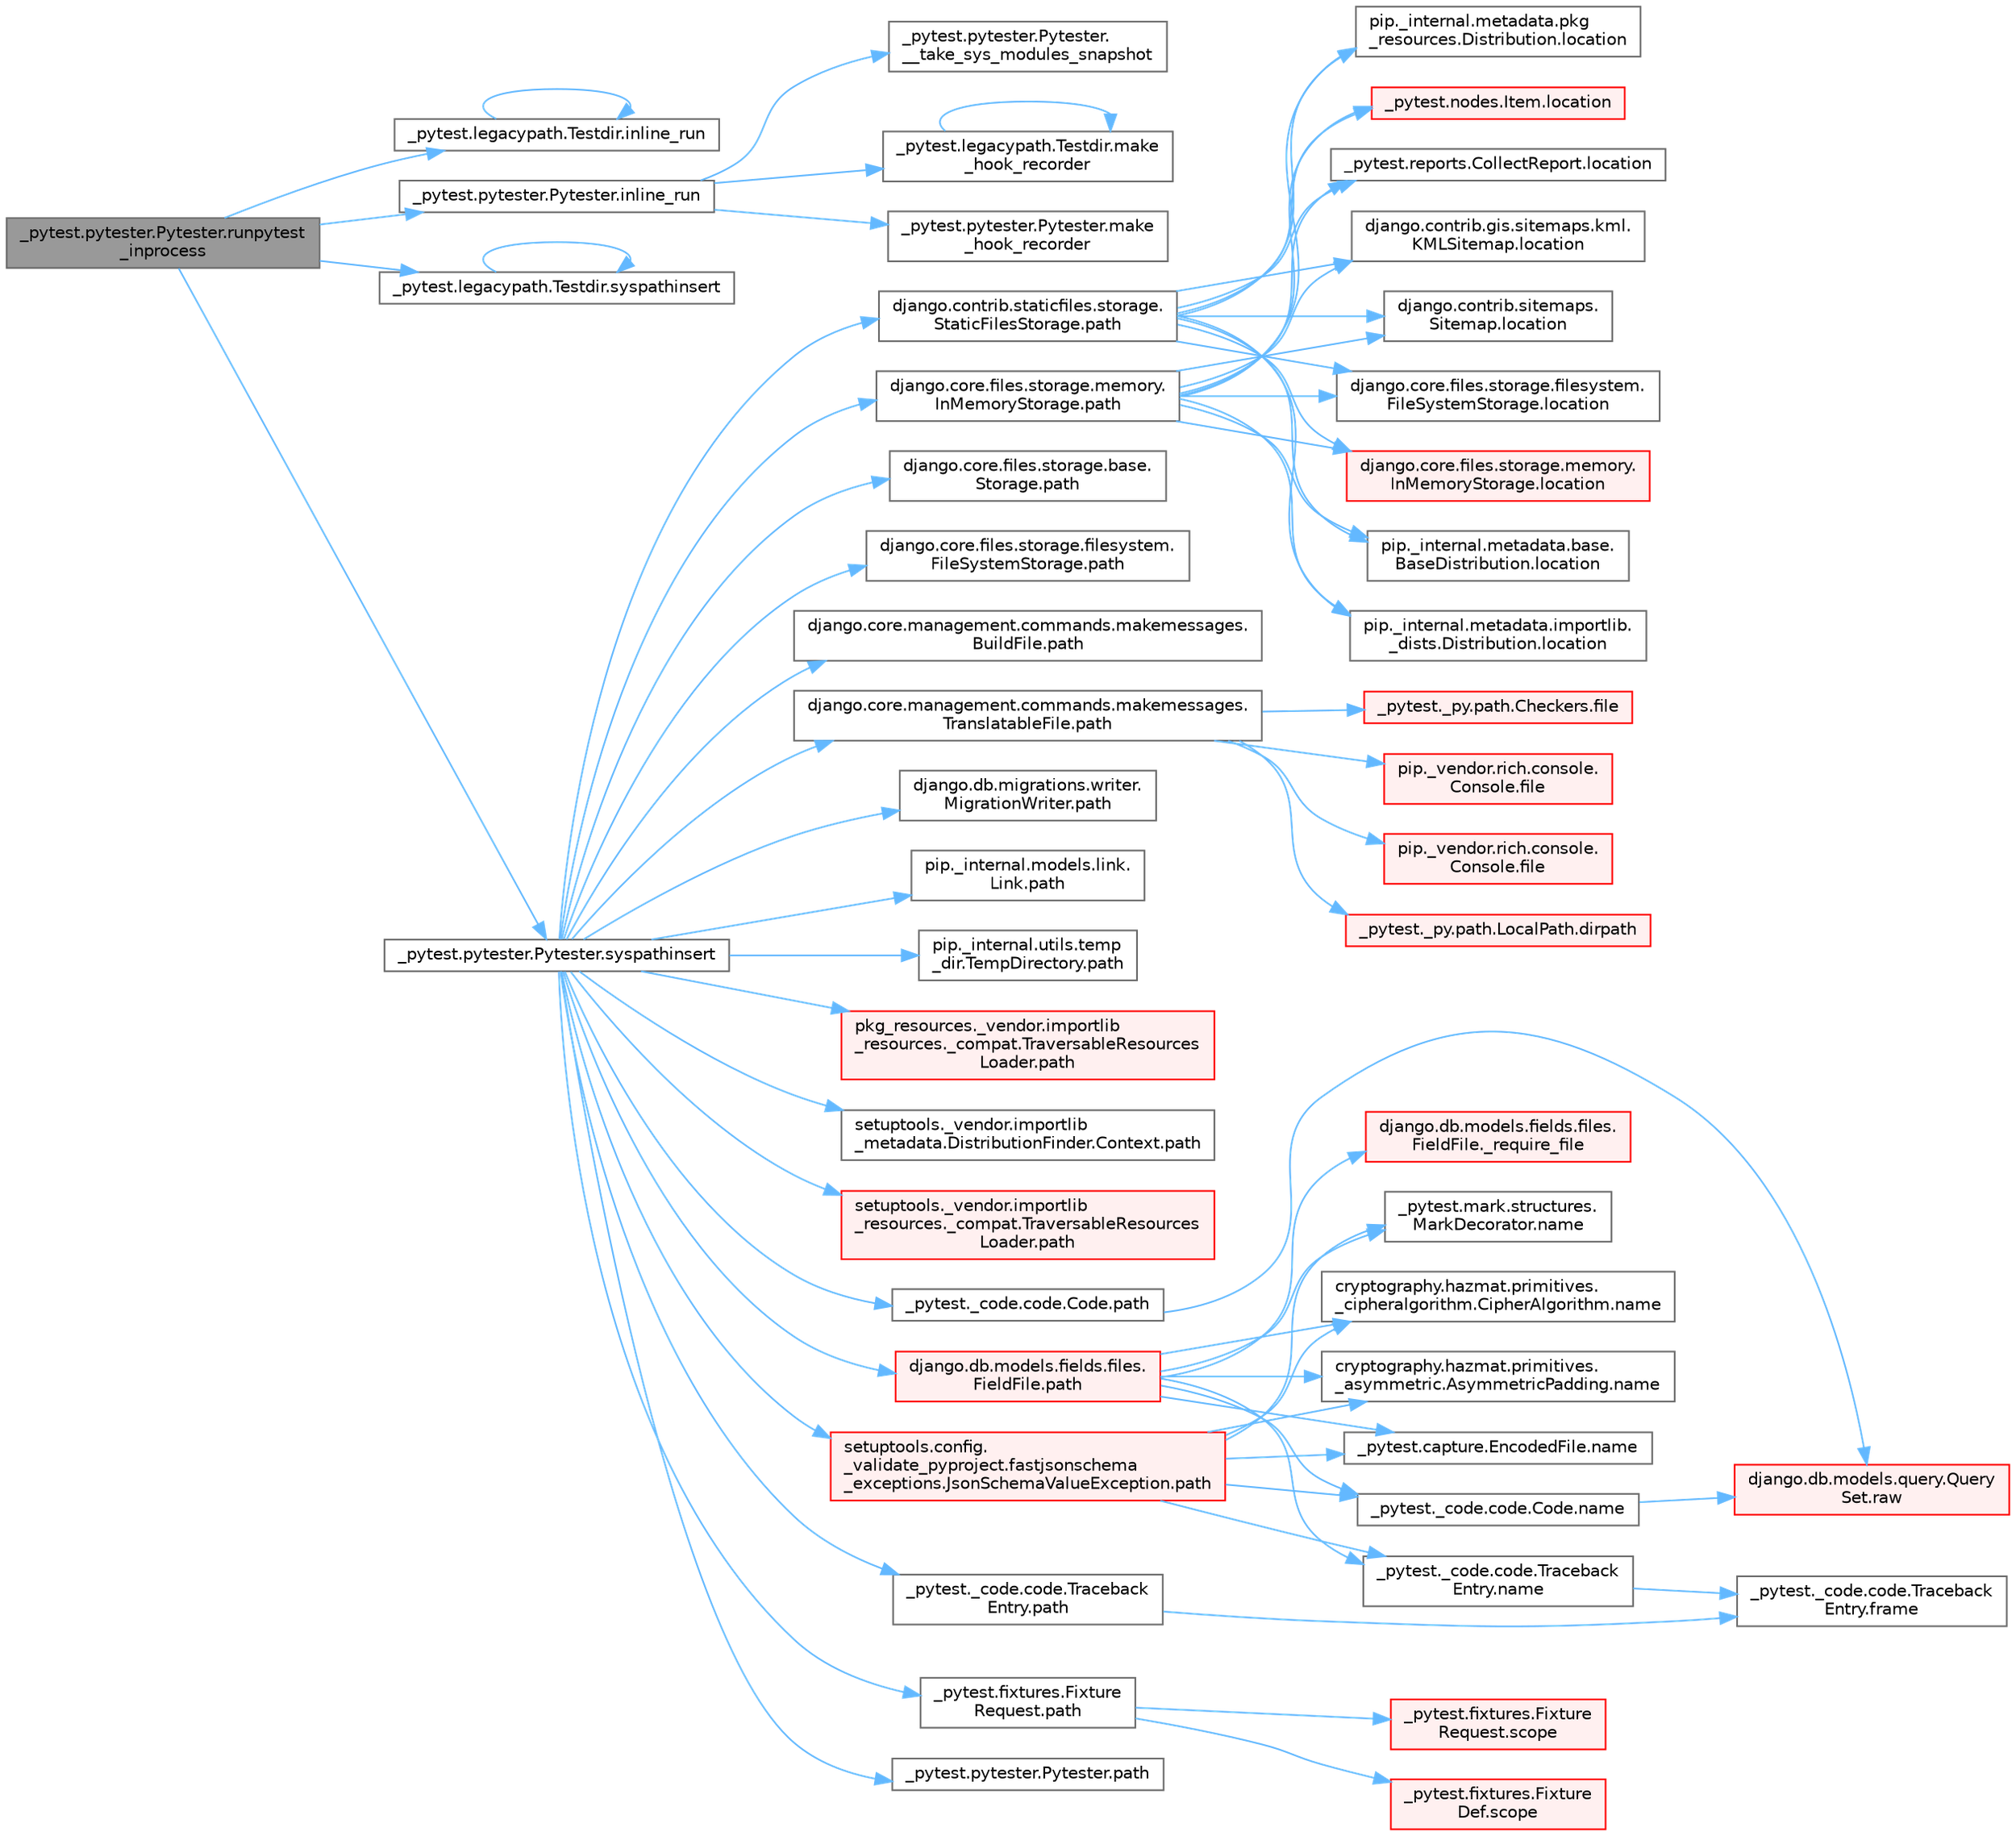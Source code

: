 digraph "_pytest.pytester.Pytester.runpytest_inprocess"
{
 // LATEX_PDF_SIZE
  bgcolor="transparent";
  edge [fontname=Helvetica,fontsize=10,labelfontname=Helvetica,labelfontsize=10];
  node [fontname=Helvetica,fontsize=10,shape=box,height=0.2,width=0.4];
  rankdir="LR";
  Node1 [id="Node000001",label="_pytest.pytester.Pytester.runpytest\l_inprocess",height=0.2,width=0.4,color="gray40", fillcolor="grey60", style="filled", fontcolor="black",tooltip=" "];
  Node1 -> Node2 [id="edge1_Node000001_Node000002",color="steelblue1",style="solid",tooltip=" "];
  Node2 [id="Node000002",label="_pytest.legacypath.Testdir.inline_run",height=0.2,width=0.4,color="grey40", fillcolor="white", style="filled",URL="$class__pytest_1_1legacypath_1_1_testdir.html#ab90841c24cdd09eb637525cfcd6c2299",tooltip=" "];
  Node2 -> Node2 [id="edge2_Node000002_Node000002",color="steelblue1",style="solid",tooltip=" "];
  Node1 -> Node3 [id="edge3_Node000001_Node000003",color="steelblue1",style="solid",tooltip=" "];
  Node3 [id="Node000003",label="_pytest.pytester.Pytester.inline_run",height=0.2,width=0.4,color="grey40", fillcolor="white", style="filled",URL="$class__pytest_1_1pytester_1_1_pytester.html#ac79a22242a19304fc0243e9aeb17a122",tooltip=" "];
  Node3 -> Node4 [id="edge4_Node000003_Node000004",color="steelblue1",style="solid",tooltip=" "];
  Node4 [id="Node000004",label="_pytest.pytester.Pytester.\l__take_sys_modules_snapshot",height=0.2,width=0.4,color="grey40", fillcolor="white", style="filled",URL="$class__pytest_1_1pytester_1_1_pytester.html#a692c8b7784c4b83b8173c97505acbba7",tooltip=" "];
  Node3 -> Node5 [id="edge5_Node000003_Node000005",color="steelblue1",style="solid",tooltip=" "];
  Node5 [id="Node000005",label="_pytest.legacypath.Testdir.make\l_hook_recorder",height=0.2,width=0.4,color="grey40", fillcolor="white", style="filled",URL="$class__pytest_1_1legacypath_1_1_testdir.html#af32dc2f69f62d9f8aa0d1814e4f4fa11",tooltip=" "];
  Node5 -> Node5 [id="edge6_Node000005_Node000005",color="steelblue1",style="solid",tooltip=" "];
  Node3 -> Node6 [id="edge7_Node000003_Node000006",color="steelblue1",style="solid",tooltip=" "];
  Node6 [id="Node000006",label="_pytest.pytester.Pytester.make\l_hook_recorder",height=0.2,width=0.4,color="grey40", fillcolor="white", style="filled",URL="$class__pytest_1_1pytester_1_1_pytester.html#a4ac7212b3586a4be3826c0f032b7b286",tooltip=" "];
  Node1 -> Node7 [id="edge8_Node000001_Node000007",color="steelblue1",style="solid",tooltip=" "];
  Node7 [id="Node000007",label="_pytest.legacypath.Testdir.syspathinsert",height=0.2,width=0.4,color="grey40", fillcolor="white", style="filled",URL="$class__pytest_1_1legacypath_1_1_testdir.html#a43eb27afdfcdc8c395243a8939b71097",tooltip=" "];
  Node7 -> Node7 [id="edge9_Node000007_Node000007",color="steelblue1",style="solid",tooltip=" "];
  Node1 -> Node8 [id="edge10_Node000001_Node000008",color="steelblue1",style="solid",tooltip=" "];
  Node8 [id="Node000008",label="_pytest.pytester.Pytester.syspathinsert",height=0.2,width=0.4,color="grey40", fillcolor="white", style="filled",URL="$class__pytest_1_1pytester_1_1_pytester.html#ad584ca824d3ba591e937bbb1623aa2d7",tooltip=" "];
  Node8 -> Node9 [id="edge11_Node000008_Node000009",color="steelblue1",style="solid",tooltip=" "];
  Node9 [id="Node000009",label="_pytest._code.code.Code.path",height=0.2,width=0.4,color="grey40", fillcolor="white", style="filled",URL="$class__pytest_1_1__code_1_1code_1_1_code.html#a1dae55e90750fe77c7517f806a14d864",tooltip=" "];
  Node9 -> Node10 [id="edge12_Node000009_Node000010",color="steelblue1",style="solid",tooltip=" "];
  Node10 [id="Node000010",label="django.db.models.query.Query\lSet.raw",height=0.2,width=0.4,color="red", fillcolor="#FFF0F0", style="filled",URL="$classdjango_1_1db_1_1models_1_1query_1_1_query_set.html#abce199e3993658459fb2f7c2719daa45",tooltip="PUBLIC METHODS THAT RETURN A QUERYSET SUBCLASS #."];
  Node8 -> Node21 [id="edge13_Node000008_Node000021",color="steelblue1",style="solid",tooltip=" "];
  Node21 [id="Node000021",label="_pytest._code.code.Traceback\lEntry.path",height=0.2,width=0.4,color="grey40", fillcolor="white", style="filled",URL="$class__pytest_1_1__code_1_1code_1_1_traceback_entry.html#a5a88b9ae4623733566450a9e7d8387c0",tooltip=" "];
  Node21 -> Node22 [id="edge14_Node000021_Node000022",color="steelblue1",style="solid",tooltip=" "];
  Node22 [id="Node000022",label="_pytest._code.code.Traceback\lEntry.frame",height=0.2,width=0.4,color="grey40", fillcolor="white", style="filled",URL="$class__pytest_1_1__code_1_1code_1_1_traceback_entry.html#a8592e8aeeb3804602a1d6c85fc427f1b",tooltip=" "];
  Node8 -> Node23 [id="edge15_Node000008_Node000023",color="steelblue1",style="solid",tooltip=" "];
  Node23 [id="Node000023",label="_pytest.fixtures.Fixture\lRequest.path",height=0.2,width=0.4,color="grey40", fillcolor="white", style="filled",URL="$class__pytest_1_1fixtures_1_1_fixture_request.html#a6f6db59812d121b54cd67d5e434e1451",tooltip=" "];
  Node23 -> Node24 [id="edge16_Node000023_Node000024",color="steelblue1",style="solid",tooltip=" "];
  Node24 [id="Node000024",label="_pytest.fixtures.Fixture\lDef.scope",height=0.2,width=0.4,color="red", fillcolor="#FFF0F0", style="filled",URL="$class__pytest_1_1fixtures_1_1_fixture_def.html#a7631cdae842daae93780def0698acba2",tooltip=" "];
  Node23 -> Node28 [id="edge17_Node000023_Node000028",color="steelblue1",style="solid",tooltip=" "];
  Node28 [id="Node000028",label="_pytest.fixtures.Fixture\lRequest.scope",height=0.2,width=0.4,color="red", fillcolor="#FFF0F0", style="filled",URL="$class__pytest_1_1fixtures_1_1_fixture_request.html#acb5406ee9e8cf7147711b9314b6c951a",tooltip=" "];
  Node8 -> Node29 [id="edge18_Node000008_Node000029",color="steelblue1",style="solid",tooltip=" "];
  Node29 [id="Node000029",label="_pytest.pytester.Pytester.path",height=0.2,width=0.4,color="grey40", fillcolor="white", style="filled",URL="$class__pytest_1_1pytester_1_1_pytester.html#a403c804f74a87f5e5705774fa896cc1f",tooltip=" "];
  Node8 -> Node30 [id="edge19_Node000008_Node000030",color="steelblue1",style="solid",tooltip=" "];
  Node30 [id="Node000030",label="django.contrib.staticfiles.storage.\lStaticFilesStorage.path",height=0.2,width=0.4,color="grey40", fillcolor="white", style="filled",URL="$classdjango_1_1contrib_1_1staticfiles_1_1storage_1_1_static_files_storage.html#a4e96cc92fbde7423d1b74f3a50fc0bf6",tooltip=" "];
  Node30 -> Node31 [id="edge20_Node000030_Node000031",color="steelblue1",style="solid",tooltip=" "];
  Node31 [id="Node000031",label="_pytest.nodes.Item.location",height=0.2,width=0.4,color="red", fillcolor="#FFF0F0", style="filled",URL="$class__pytest_1_1nodes_1_1_item.html#a09cd5bab99de1b92a3aa6f76ba8aa206",tooltip=" "];
  Node30 -> Node42 [id="edge21_Node000030_Node000042",color="steelblue1",style="solid",tooltip=" "];
  Node42 [id="Node000042",label="_pytest.reports.CollectReport.location",height=0.2,width=0.4,color="grey40", fillcolor="white", style="filled",URL="$class__pytest_1_1reports_1_1_collect_report.html#a3df6c3a6598c22fd46d30789b1a43393",tooltip=" "];
  Node30 -> Node43 [id="edge22_Node000030_Node000043",color="steelblue1",style="solid",tooltip=" "];
  Node43 [id="Node000043",label="django.contrib.gis.sitemaps.kml.\lKMLSitemap.location",height=0.2,width=0.4,color="grey40", fillcolor="white", style="filled",URL="$classdjango_1_1contrib_1_1gis_1_1sitemaps_1_1kml_1_1_k_m_l_sitemap.html#aeae9b718dc149bb1b470a9c52ac5628f",tooltip=" "];
  Node30 -> Node44 [id="edge23_Node000030_Node000044",color="steelblue1",style="solid",tooltip=" "];
  Node44 [id="Node000044",label="django.contrib.sitemaps.\lSitemap.location",height=0.2,width=0.4,color="grey40", fillcolor="white", style="filled",URL="$classdjango_1_1contrib_1_1sitemaps_1_1_sitemap.html#aa50de5996662f62a25b44d826e56f3d1",tooltip=" "];
  Node30 -> Node45 [id="edge24_Node000030_Node000045",color="steelblue1",style="solid",tooltip=" "];
  Node45 [id="Node000045",label="django.core.files.storage.filesystem.\lFileSystemStorage.location",height=0.2,width=0.4,color="grey40", fillcolor="white", style="filled",URL="$classdjango_1_1core_1_1files_1_1storage_1_1filesystem_1_1_file_system_storage.html#a96c687dfbe5a613789ce671d432b4e05",tooltip=" "];
  Node30 -> Node46 [id="edge25_Node000030_Node000046",color="steelblue1",style="solid",tooltip=" "];
  Node46 [id="Node000046",label="django.core.files.storage.memory.\lInMemoryStorage.location",height=0.2,width=0.4,color="red", fillcolor="#FFF0F0", style="filled",URL="$classdjango_1_1core_1_1files_1_1storage_1_1memory_1_1_in_memory_storage.html#ac07879a754326faa2de48cb4929aec21",tooltip=" "];
  Node30 -> Node479 [id="edge26_Node000030_Node000479",color="steelblue1",style="solid",tooltip=" "];
  Node479 [id="Node000479",label="pip._internal.metadata.base.\lBaseDistribution.location",height=0.2,width=0.4,color="grey40", fillcolor="white", style="filled",URL="$classpip_1_1__internal_1_1metadata_1_1base_1_1_base_distribution.html#af41d226a9fda04459c2e55c71152b3b0",tooltip=" "];
  Node30 -> Node480 [id="edge27_Node000030_Node000480",color="steelblue1",style="solid",tooltip=" "];
  Node480 [id="Node000480",label="pip._internal.metadata.importlib.\l_dists.Distribution.location",height=0.2,width=0.4,color="grey40", fillcolor="white", style="filled",URL="$classpip_1_1__internal_1_1metadata_1_1importlib_1_1__dists_1_1_distribution.html#a501af487c943a5f3c1caf6464b7b7abf",tooltip=" "];
  Node30 -> Node481 [id="edge28_Node000030_Node000481",color="steelblue1",style="solid",tooltip=" "];
  Node481 [id="Node000481",label="pip._internal.metadata.pkg\l_resources.Distribution.location",height=0.2,width=0.4,color="grey40", fillcolor="white", style="filled",URL="$classpip_1_1__internal_1_1metadata_1_1pkg__resources_1_1_distribution.html#a0f2f12c49a237ef615c9763d10b66e6b",tooltip=" "];
  Node8 -> Node476 [id="edge29_Node000008_Node000476",color="steelblue1",style="solid",tooltip=" "];
  Node476 [id="Node000476",label="django.core.files.storage.base.\lStorage.path",height=0.2,width=0.4,color="grey40", fillcolor="white", style="filled",URL="$classdjango_1_1core_1_1files_1_1storage_1_1base_1_1_storage.html#a9be8d49a55131dbbab2c5fd57f7e772c",tooltip=" "];
  Node8 -> Node477 [id="edge30_Node000008_Node000477",color="steelblue1",style="solid",tooltip=" "];
  Node477 [id="Node000477",label="django.core.files.storage.filesystem.\lFileSystemStorage.path",height=0.2,width=0.4,color="grey40", fillcolor="white", style="filled",URL="$classdjango_1_1core_1_1files_1_1storage_1_1filesystem_1_1_file_system_storage.html#abf8a7e88eedec3e1b2ea965cc0858d17",tooltip=" "];
  Node8 -> Node478 [id="edge31_Node000008_Node000478",color="steelblue1",style="solid",tooltip=" "];
  Node478 [id="Node000478",label="django.core.files.storage.memory.\lInMemoryStorage.path",height=0.2,width=0.4,color="grey40", fillcolor="white", style="filled",URL="$classdjango_1_1core_1_1files_1_1storage_1_1memory_1_1_in_memory_storage.html#a466c8e28fd11839318d2e4454b8ef89f",tooltip=" "];
  Node478 -> Node31 [id="edge32_Node000478_Node000031",color="steelblue1",style="solid",tooltip=" "];
  Node478 -> Node42 [id="edge33_Node000478_Node000042",color="steelblue1",style="solid",tooltip=" "];
  Node478 -> Node43 [id="edge34_Node000478_Node000043",color="steelblue1",style="solid",tooltip=" "];
  Node478 -> Node44 [id="edge35_Node000478_Node000044",color="steelblue1",style="solid",tooltip=" "];
  Node478 -> Node45 [id="edge36_Node000478_Node000045",color="steelblue1",style="solid",tooltip=" "];
  Node478 -> Node46 [id="edge37_Node000478_Node000046",color="steelblue1",style="solid",tooltip=" "];
  Node478 -> Node479 [id="edge38_Node000478_Node000479",color="steelblue1",style="solid",tooltip=" "];
  Node478 -> Node480 [id="edge39_Node000478_Node000480",color="steelblue1",style="solid",tooltip=" "];
  Node478 -> Node481 [id="edge40_Node000478_Node000481",color="steelblue1",style="solid",tooltip=" "];
  Node8 -> Node482 [id="edge41_Node000008_Node000482",color="steelblue1",style="solid",tooltip=" "];
  Node482 [id="Node000482",label="django.core.management.commands.makemessages.\lBuildFile.path",height=0.2,width=0.4,color="grey40", fillcolor="white", style="filled",URL="$classdjango_1_1core_1_1management_1_1commands_1_1makemessages_1_1_build_file.html#ac06388718e902543bc00a7c6565105fc",tooltip=" "];
  Node8 -> Node483 [id="edge42_Node000008_Node000483",color="steelblue1",style="solid",tooltip=" "];
  Node483 [id="Node000483",label="django.core.management.commands.makemessages.\lTranslatableFile.path",height=0.2,width=0.4,color="grey40", fillcolor="white", style="filled",URL="$classdjango_1_1core_1_1management_1_1commands_1_1makemessages_1_1_translatable_file.html#ad851d5e6b8a65f5915ccfd4a30fb8026",tooltip=" "];
  Node483 -> Node228 [id="edge43_Node000483_Node000228",color="steelblue1",style="solid",tooltip=" "];
  Node228 [id="Node000228",label="_pytest._py.path.LocalPath.dirpath",height=0.2,width=0.4,color="red", fillcolor="#FFF0F0", style="filled",URL="$class__pytest_1_1__py_1_1path_1_1_local_path.html#aa8766bdaffd39f928eaae6f30b741b05",tooltip=" "];
  Node483 -> Node217 [id="edge44_Node000483_Node000217",color="steelblue1",style="solid",tooltip=" "];
  Node217 [id="Node000217",label="_pytest._py.path.Checkers.file",height=0.2,width=0.4,color="red", fillcolor="#FFF0F0", style="filled",URL="$class__pytest_1_1__py_1_1path_1_1_checkers.html#a53705ca38cbf2fb29d34914af4b5003d",tooltip=" "];
  Node483 -> Node219 [id="edge45_Node000483_Node000219",color="steelblue1",style="solid",tooltip=" "];
  Node219 [id="Node000219",label="pip._vendor.rich.console.\lConsole.file",height=0.2,width=0.4,color="red", fillcolor="#FFF0F0", style="filled",URL="$classpip_1_1__vendor_1_1rich_1_1console_1_1_console.html#af37c1c8bfe4a9b4dcd3b0ff2d14357bf",tooltip=" "];
  Node483 -> Node220 [id="edge46_Node000483_Node000220",color="steelblue1",style="solid",tooltip=" "];
  Node220 [id="Node000220",label="pip._vendor.rich.console.\lConsole.file",height=0.2,width=0.4,color="red", fillcolor="#FFF0F0", style="filled",URL="$classpip_1_1__vendor_1_1rich_1_1console_1_1_console.html#aeea14249658b94049a5be89c15fd5bc1",tooltip=" "];
  Node8 -> Node484 [id="edge47_Node000008_Node000484",color="steelblue1",style="solid",tooltip=" "];
  Node484 [id="Node000484",label="django.db.migrations.writer.\lMigrationWriter.path",height=0.2,width=0.4,color="grey40", fillcolor="white", style="filled",URL="$classdjango_1_1db_1_1migrations_1_1writer_1_1_migration_writer.html#a45469d67e8f80996c982470d36136184",tooltip=" "];
  Node8 -> Node485 [id="edge48_Node000008_Node000485",color="steelblue1",style="solid",tooltip=" "];
  Node485 [id="Node000485",label="django.db.models.fields.files.\lFieldFile.path",height=0.2,width=0.4,color="red", fillcolor="#FFF0F0", style="filled",URL="$classdjango_1_1db_1_1models_1_1fields_1_1files_1_1_field_file.html#ae91c4ed0643fb9bd8959d0db8eb44f80",tooltip=" "];
  Node485 -> Node486 [id="edge49_Node000485_Node000486",color="steelblue1",style="solid",tooltip=" "];
  Node486 [id="Node000486",label="django.db.models.fields.files.\lFieldFile._require_file",height=0.2,width=0.4,color="red", fillcolor="#FFF0F0", style="filled",URL="$classdjango_1_1db_1_1models_1_1fields_1_1files_1_1_field_file.html#a1cac893f5b8a18de2457265f1bf93b47",tooltip=" "];
  Node485 -> Node404 [id="edge50_Node000485_Node000404",color="steelblue1",style="solid",tooltip=" "];
  Node404 [id="Node000404",label="_pytest._code.code.Code.name",height=0.2,width=0.4,color="grey40", fillcolor="white", style="filled",URL="$class__pytest_1_1__code_1_1code_1_1_code.html#a1f3cbc53ca6df4a1bab12183694b6e78",tooltip=" "];
  Node404 -> Node10 [id="edge51_Node000404_Node000010",color="steelblue1",style="solid",tooltip=" "];
  Node485 -> Node405 [id="edge52_Node000485_Node000405",color="steelblue1",style="solid",tooltip=" "];
  Node405 [id="Node000405",label="_pytest._code.code.Traceback\lEntry.name",height=0.2,width=0.4,color="grey40", fillcolor="white", style="filled",URL="$class__pytest_1_1__code_1_1code_1_1_traceback_entry.html#a106b95c0753f41669fbfb8ee4c11ad3d",tooltip=" "];
  Node405 -> Node22 [id="edge53_Node000405_Node000022",color="steelblue1",style="solid",tooltip=" "];
  Node485 -> Node406 [id="edge54_Node000485_Node000406",color="steelblue1",style="solid",tooltip=" "];
  Node406 [id="Node000406",label="_pytest.capture.EncodedFile.name",height=0.2,width=0.4,color="grey40", fillcolor="white", style="filled",URL="$class__pytest_1_1capture_1_1_encoded_file.html#a738c73b5de21c7261d9e51f71e4f0397",tooltip=" "];
  Node485 -> Node407 [id="edge55_Node000485_Node000407",color="steelblue1",style="solid",tooltip=" "];
  Node407 [id="Node000407",label="_pytest.mark.structures.\lMarkDecorator.name",height=0.2,width=0.4,color="grey40", fillcolor="white", style="filled",URL="$class__pytest_1_1mark_1_1structures_1_1_mark_decorator.html#ae8f66760cda125450e0e3bd38689c72f",tooltip=" "];
  Node485 -> Node408 [id="edge56_Node000485_Node000408",color="steelblue1",style="solid",tooltip=" "];
  Node408 [id="Node000408",label="cryptography.hazmat.primitives.\l_asymmetric.AsymmetricPadding.name",height=0.2,width=0.4,color="grey40", fillcolor="white", style="filled",URL="$classcryptography_1_1hazmat_1_1primitives_1_1__asymmetric_1_1_asymmetric_padding.html#a8f72e8284cb336861a873ed5ce0e39b5",tooltip=" "];
  Node485 -> Node409 [id="edge57_Node000485_Node000409",color="steelblue1",style="solid",tooltip=" "];
  Node409 [id="Node000409",label="cryptography.hazmat.primitives.\l_cipheralgorithm.CipherAlgorithm.name",height=0.2,width=0.4,color="grey40", fillcolor="white", style="filled",URL="$classcryptography_1_1hazmat_1_1primitives_1_1__cipheralgorithm_1_1_cipher_algorithm.html#a50567a5c3388450ab7aa883ab34a1ac7",tooltip=" "];
  Node8 -> Node581 [id="edge58_Node000008_Node000581",color="steelblue1",style="solid",tooltip=" "];
  Node581 [id="Node000581",label="pip._internal.models.link.\lLink.path",height=0.2,width=0.4,color="grey40", fillcolor="white", style="filled",URL="$classpip_1_1__internal_1_1models_1_1link_1_1_link.html#a30f454216dcb615e3ed986238490f180",tooltip=" "];
  Node8 -> Node582 [id="edge59_Node000008_Node000582",color="steelblue1",style="solid",tooltip=" "];
  Node582 [id="Node000582",label="pip._internal.utils.temp\l_dir.TempDirectory.path",height=0.2,width=0.4,color="grey40", fillcolor="white", style="filled",URL="$classpip_1_1__internal_1_1utils_1_1temp__dir_1_1_temp_directory.html#afe6b2d95c070c6570957de5696ff3a6e",tooltip=" "];
  Node8 -> Node583 [id="edge60_Node000008_Node000583",color="steelblue1",style="solid",tooltip=" "];
  Node583 [id="Node000583",label="pkg_resources._vendor.importlib\l_resources._compat.TraversableResources\lLoader.path",height=0.2,width=0.4,color="red", fillcolor="#FFF0F0", style="filled",URL="$classpkg__resources_1_1__vendor_1_1importlib__resources_1_1__compat_1_1_traversable_resources_loader.html#acfc17872a53cbe02f6c34eda2bb162f2",tooltip=" "];
  Node8 -> Node585 [id="edge61_Node000008_Node000585",color="steelblue1",style="solid",tooltip=" "];
  Node585 [id="Node000585",label="setuptools._vendor.importlib\l_metadata.DistributionFinder.Context.path",height=0.2,width=0.4,color="grey40", fillcolor="white", style="filled",URL="$classsetuptools_1_1__vendor_1_1importlib__metadata_1_1_distribution_finder_1_1_context.html#a84a429ddce40738ea5c0edb53799ee8d",tooltip=" "];
  Node8 -> Node586 [id="edge62_Node000008_Node000586",color="steelblue1",style="solid",tooltip=" "];
  Node586 [id="Node000586",label="setuptools._vendor.importlib\l_resources._compat.TraversableResources\lLoader.path",height=0.2,width=0.4,color="red", fillcolor="#FFF0F0", style="filled",URL="$classsetuptools_1_1__vendor_1_1importlib__resources_1_1__compat_1_1_traversable_resources_loader.html#a9b9cf5b6723d48f7a779b6ae71d53699",tooltip=" "];
  Node8 -> Node587 [id="edge63_Node000008_Node000587",color="steelblue1",style="solid",tooltip=" "];
  Node587 [id="Node000587",label="setuptools.config.\l_validate_pyproject.fastjsonschema\l_exceptions.JsonSchemaValueException.path",height=0.2,width=0.4,color="red", fillcolor="#FFF0F0", style="filled",URL="$classsetuptools_1_1config_1_1__validate__pyproject_1_1fastjsonschema__exceptions_1_1_json_schema_value_exception.html#a59179b3d1dc16c7087530bbc10bcf857",tooltip=" "];
  Node587 -> Node404 [id="edge64_Node000587_Node000404",color="steelblue1",style="solid",tooltip=" "];
  Node587 -> Node405 [id="edge65_Node000587_Node000405",color="steelblue1",style="solid",tooltip=" "];
  Node587 -> Node406 [id="edge66_Node000587_Node000406",color="steelblue1",style="solid",tooltip=" "];
  Node587 -> Node407 [id="edge67_Node000587_Node000407",color="steelblue1",style="solid",tooltip=" "];
  Node587 -> Node408 [id="edge68_Node000587_Node000408",color="steelblue1",style="solid",tooltip=" "];
  Node587 -> Node409 [id="edge69_Node000587_Node000409",color="steelblue1",style="solid",tooltip=" "];
}
